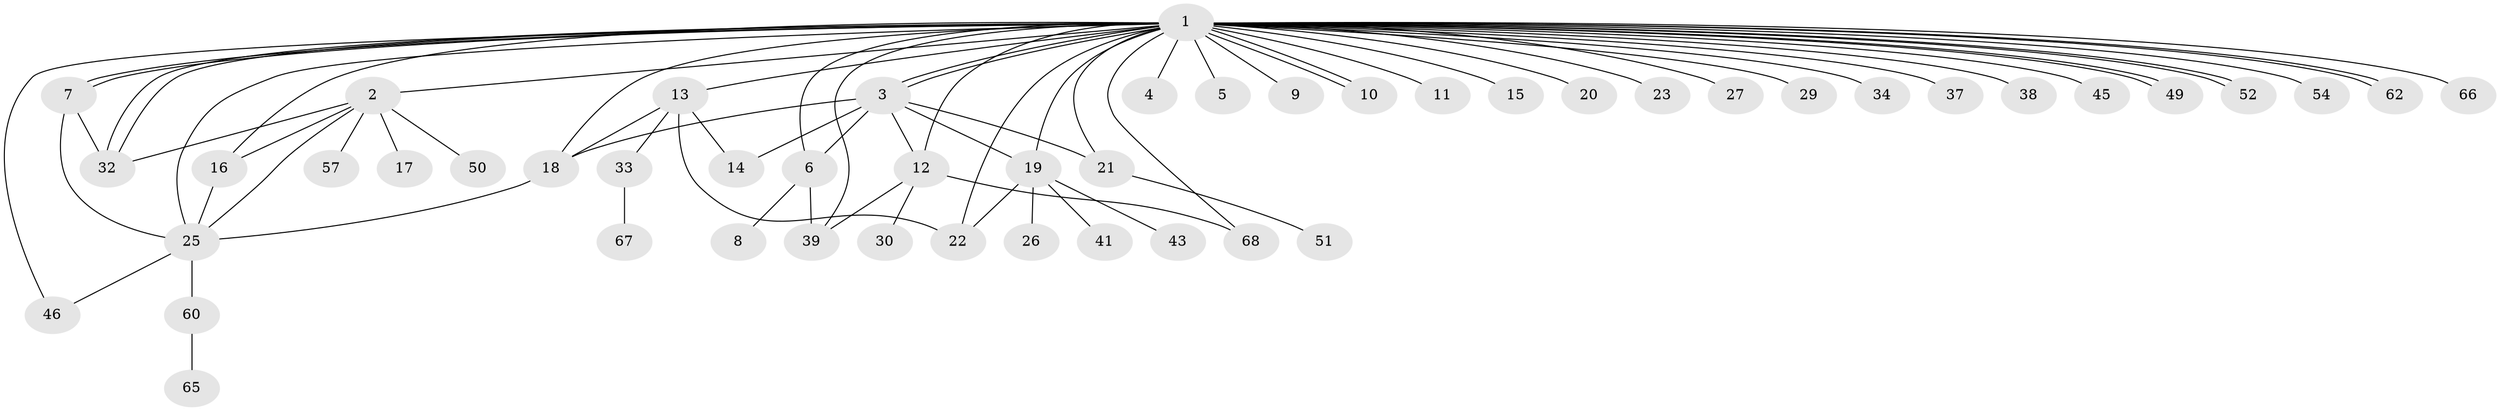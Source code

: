 // original degree distribution, {45: 0.014705882352941176, 7: 0.014705882352941176, 10: 0.014705882352941176, 2: 0.22058823529411764, 1: 0.4852941176470588, 5: 0.07352941176470588, 6: 0.029411764705882353, 3: 0.11764705882352941, 4: 0.029411764705882353}
// Generated by graph-tools (version 1.1) at 2025/11/02/27/25 16:11:11]
// undirected, 50 vertices, 76 edges
graph export_dot {
graph [start="1"]
  node [color=gray90,style=filled];
  1 [super="+47"];
  2 [super="+42"];
  3 [super="+58"];
  4 [super="+31"];
  5;
  6 [super="+40"];
  7 [super="+63"];
  8;
  9;
  10;
  11;
  12 [super="+36"];
  13 [super="+61"];
  14;
  15;
  16 [super="+55"];
  17;
  18 [super="+44"];
  19 [super="+24"];
  20;
  21 [super="+48"];
  22 [super="+28"];
  23;
  25 [super="+35"];
  26;
  27;
  29;
  30;
  32 [super="+53"];
  33;
  34;
  37;
  38;
  39 [super="+64"];
  41;
  43;
  45;
  46 [super="+56"];
  49;
  50;
  51 [super="+59"];
  52;
  54;
  57;
  60;
  62;
  65;
  66;
  67;
  68;
  1 -- 2 [weight=2];
  1 -- 3 [weight=2];
  1 -- 3;
  1 -- 4;
  1 -- 5;
  1 -- 6;
  1 -- 7;
  1 -- 7;
  1 -- 9;
  1 -- 10;
  1 -- 10;
  1 -- 11;
  1 -- 12;
  1 -- 13;
  1 -- 15;
  1 -- 16;
  1 -- 19;
  1 -- 20;
  1 -- 21;
  1 -- 22;
  1 -- 23;
  1 -- 25;
  1 -- 27;
  1 -- 29;
  1 -- 32;
  1 -- 32;
  1 -- 34;
  1 -- 37;
  1 -- 38;
  1 -- 45;
  1 -- 46;
  1 -- 49;
  1 -- 49;
  1 -- 52;
  1 -- 52;
  1 -- 54;
  1 -- 62;
  1 -- 62;
  1 -- 66;
  1 -- 68;
  1 -- 18;
  1 -- 39;
  2 -- 16;
  2 -- 17;
  2 -- 32;
  2 -- 50;
  2 -- 25;
  2 -- 57;
  3 -- 6;
  3 -- 12;
  3 -- 14;
  3 -- 18;
  3 -- 19 [weight=2];
  3 -- 21;
  6 -- 8;
  6 -- 39;
  7 -- 25;
  7 -- 32;
  12 -- 30;
  12 -- 39;
  12 -- 68;
  13 -- 14;
  13 -- 18;
  13 -- 22;
  13 -- 33;
  16 -- 25;
  18 -- 25;
  19 -- 43;
  19 -- 41;
  19 -- 26;
  19 -- 22;
  21 -- 51;
  25 -- 60;
  25 -- 46;
  33 -- 67;
  60 -- 65;
}
